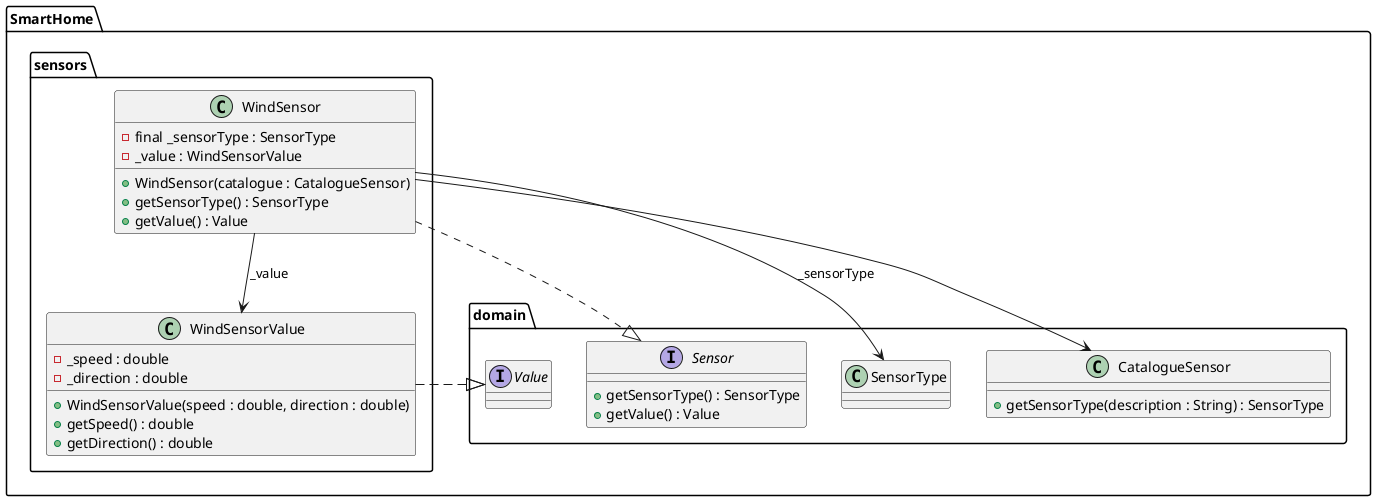 @startuml

package SmartHome.sensors {

    class WindSensor {
        - final _sensorType : SensorType
        - _value : WindSensorValue
        + WindSensor(catalogue : CatalogueSensor)
        + getSensorType() : SensorType
        + getValue() : Value
    }

    class WindSensorValue implements SmartHome.domain.Value {
        - _speed : double
        - _direction : double
        + WindSensorValue(speed : double, direction : double)
        + getSpeed() : double
        + getDirection() : double
    }

}

package SmartHome.domain {

    interface Sensor {
        + getSensorType() : SensorType
        + getValue() : Value
    }

    class SensorType {
    }

    interface Value {
    }

    class CatalogueSensor {
        + getSensorType(description : String) : SensorType
    }
}

SmartHome.sensors.WindSensor ..|> SmartHome.domain.Sensor
SmartHome.sensors.WindSensor --> SmartHome.domain.SensorType : _sensorType
SmartHome.sensors.WindSensor --> SmartHome.sensors.WindSensorValue : _value
SmartHome.sensors.WindSensor --> SmartHome.domain.CatalogueSensor
SmartHome.sensors.WindSensorValue ..|> SmartHome.domain.Value

@enduml

@startuml

class WindSensor {
    - final _sensorType : SensorType
    - _value : WindSensorValue
    + WindSensor(catalogue : CatalogueSensor)
    + getSensorType() : SensorType
    + getValue() : Value
}

class WindSensorValue {
    - _speed : double
    - _direction : double
    + WindSensorValue(speed : double, direction : double)
    + getSpeed() : double
    + getDirection() : double
}

WindSensor --> WindSensorValue : _value

@enduml
